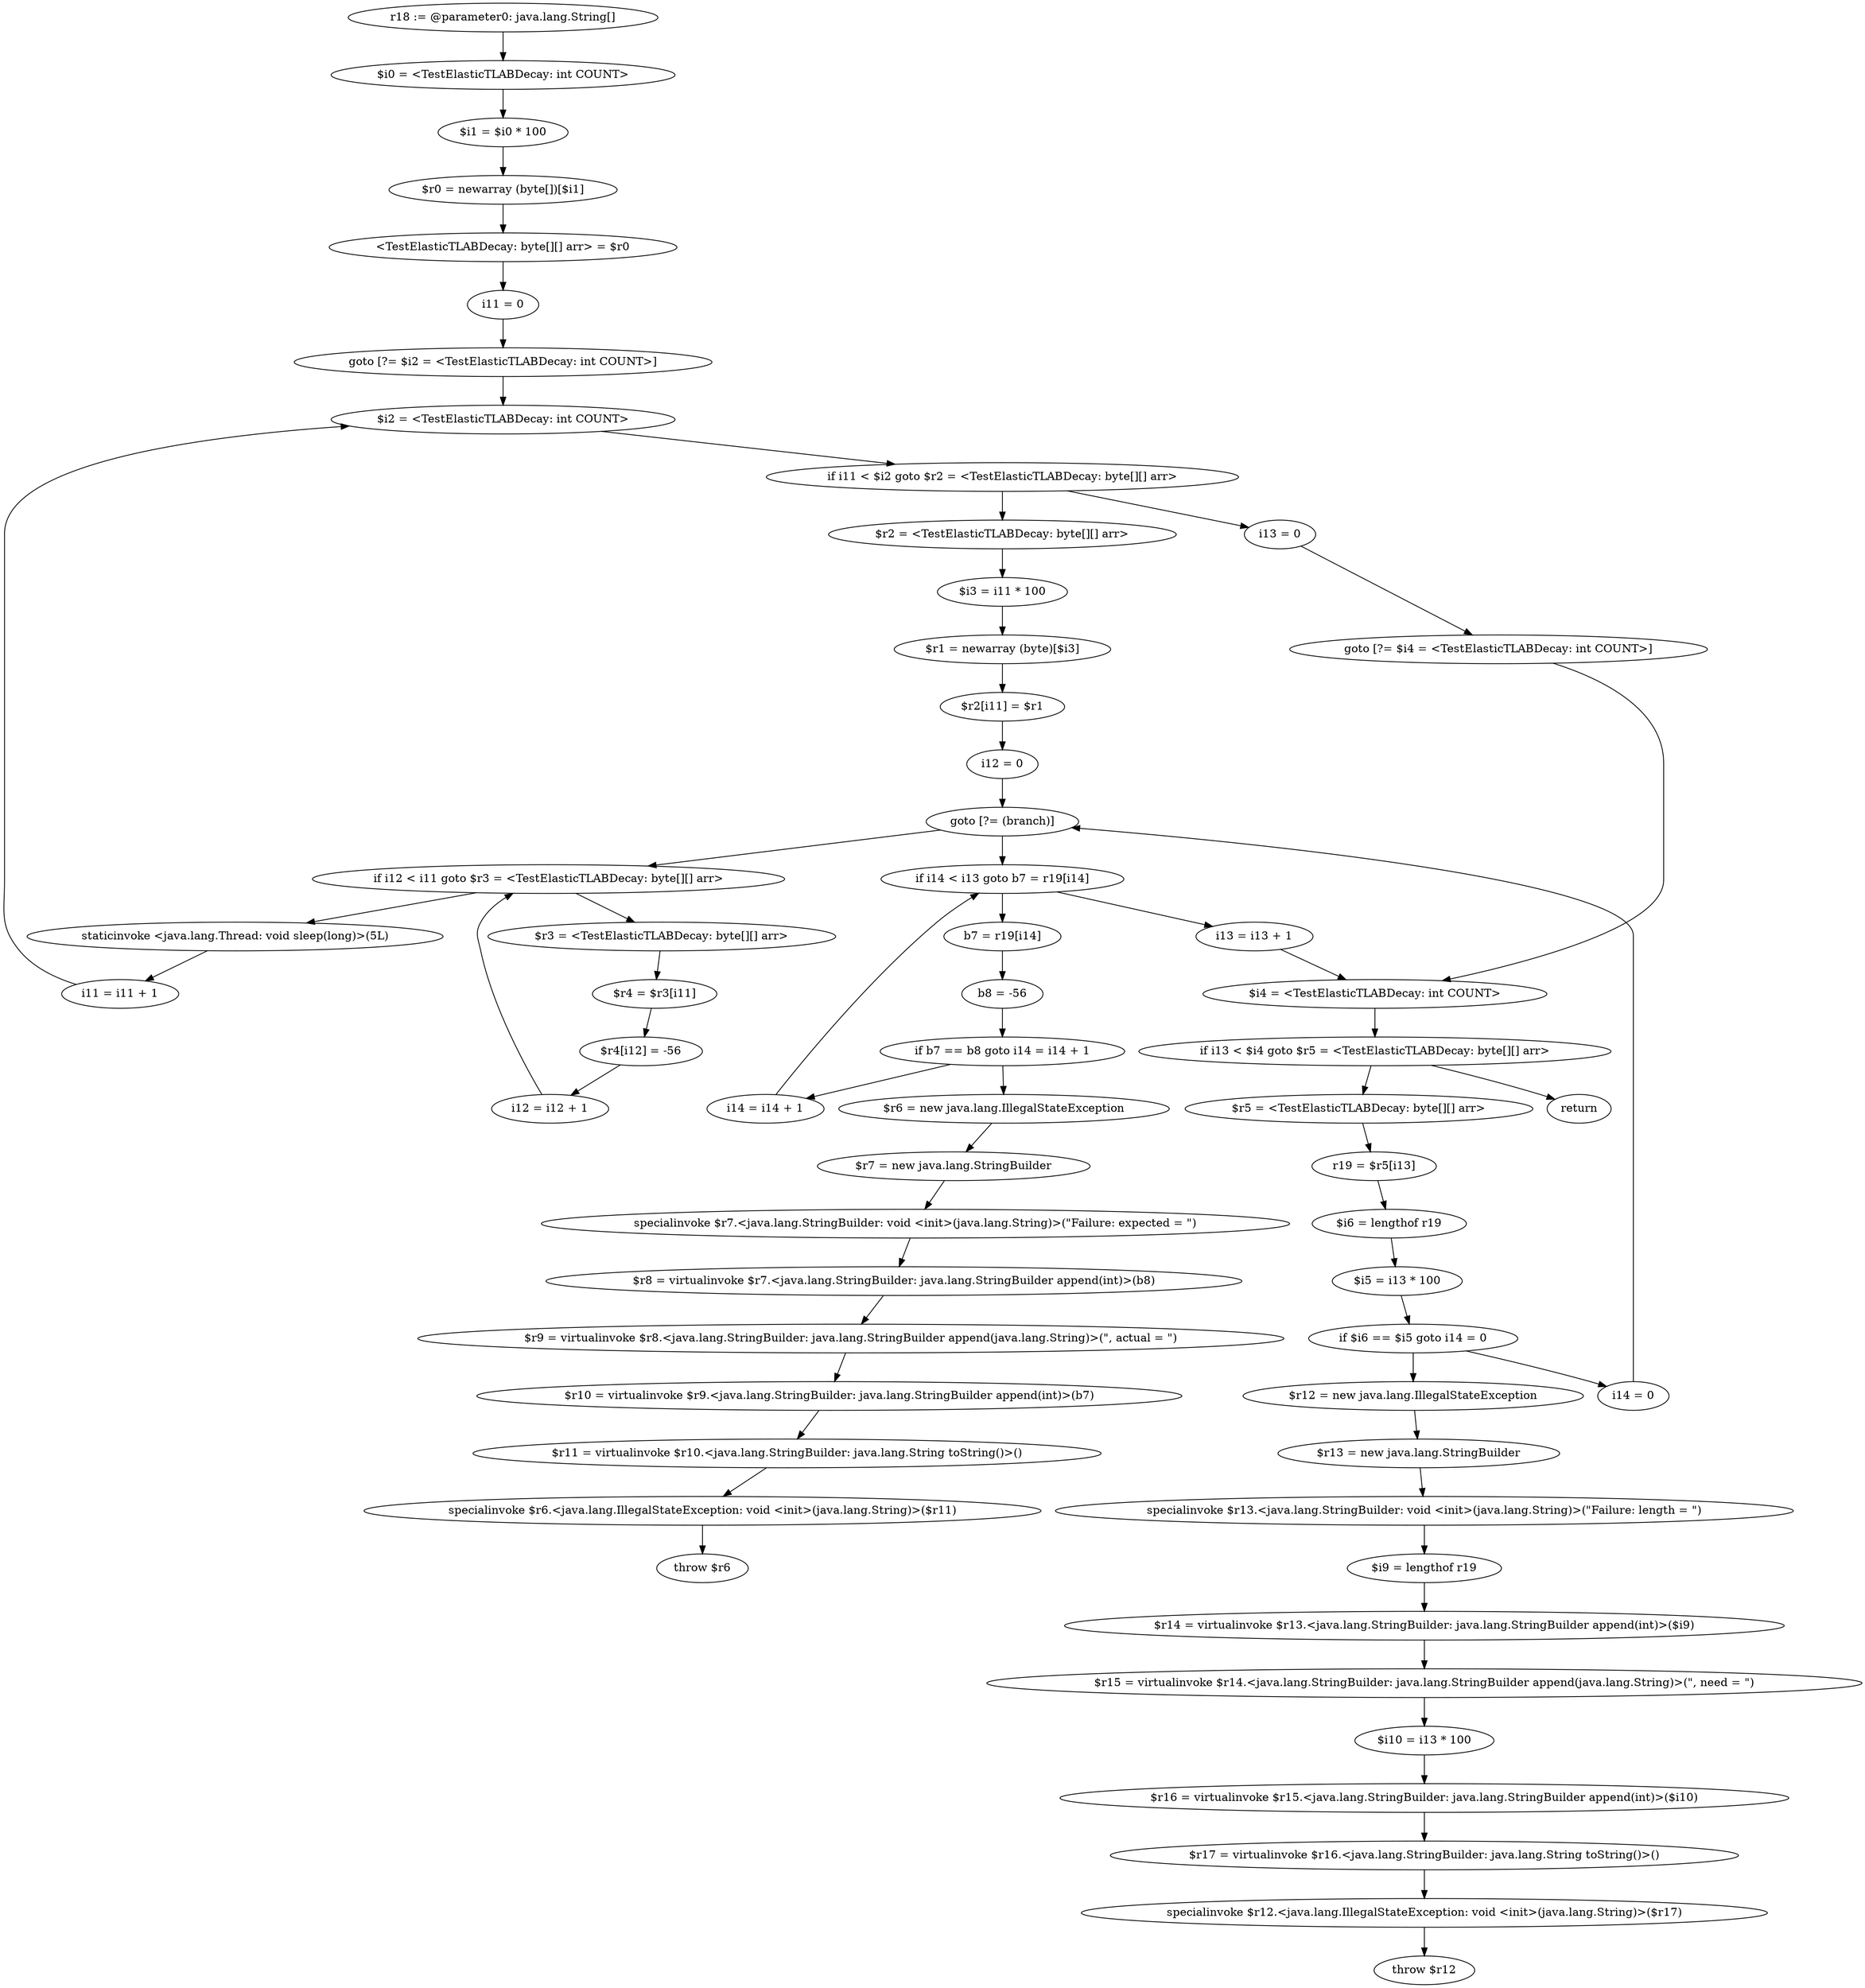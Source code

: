 digraph "unitGraph" {
    "r18 := @parameter0: java.lang.String[]"
    "$i0 = <TestElasticTLABDecay: int COUNT>"
    "$i1 = $i0 * 100"
    "$r0 = newarray (byte[])[$i1]"
    "<TestElasticTLABDecay: byte[][] arr> = $r0"
    "i11 = 0"
    "goto [?= $i2 = <TestElasticTLABDecay: int COUNT>]"
    "$r2 = <TestElasticTLABDecay: byte[][] arr>"
    "$i3 = i11 * 100"
    "$r1 = newarray (byte)[$i3]"
    "$r2[i11] = $r1"
    "i12 = 0"
    "goto [?= (branch)]"
    "$r3 = <TestElasticTLABDecay: byte[][] arr>"
    "$r4 = $r3[i11]"
    "$r4[i12] = -56"
    "i12 = i12 + 1"
    "if i12 < i11 goto $r3 = <TestElasticTLABDecay: byte[][] arr>"
    "staticinvoke <java.lang.Thread: void sleep(long)>(5L)"
    "i11 = i11 + 1"
    "$i2 = <TestElasticTLABDecay: int COUNT>"
    "if i11 < $i2 goto $r2 = <TestElasticTLABDecay: byte[][] arr>"
    "i13 = 0"
    "goto [?= $i4 = <TestElasticTLABDecay: int COUNT>]"
    "$r5 = <TestElasticTLABDecay: byte[][] arr>"
    "r19 = $r5[i13]"
    "$i6 = lengthof r19"
    "$i5 = i13 * 100"
    "if $i6 == $i5 goto i14 = 0"
    "$r12 = new java.lang.IllegalStateException"
    "$r13 = new java.lang.StringBuilder"
    "specialinvoke $r13.<java.lang.StringBuilder: void <init>(java.lang.String)>(\"Failure: length = \")"
    "$i9 = lengthof r19"
    "$r14 = virtualinvoke $r13.<java.lang.StringBuilder: java.lang.StringBuilder append(int)>($i9)"
    "$r15 = virtualinvoke $r14.<java.lang.StringBuilder: java.lang.StringBuilder append(java.lang.String)>(\", need = \")"
    "$i10 = i13 * 100"
    "$r16 = virtualinvoke $r15.<java.lang.StringBuilder: java.lang.StringBuilder append(int)>($i10)"
    "$r17 = virtualinvoke $r16.<java.lang.StringBuilder: java.lang.String toString()>()"
    "specialinvoke $r12.<java.lang.IllegalStateException: void <init>(java.lang.String)>($r17)"
    "throw $r12"
    "i14 = 0"
    "b7 = r19[i14]"
    "b8 = -56"
    "if b7 == b8 goto i14 = i14 + 1"
    "$r6 = new java.lang.IllegalStateException"
    "$r7 = new java.lang.StringBuilder"
    "specialinvoke $r7.<java.lang.StringBuilder: void <init>(java.lang.String)>(\"Failure: expected = \")"
    "$r8 = virtualinvoke $r7.<java.lang.StringBuilder: java.lang.StringBuilder append(int)>(b8)"
    "$r9 = virtualinvoke $r8.<java.lang.StringBuilder: java.lang.StringBuilder append(java.lang.String)>(\", actual = \")"
    "$r10 = virtualinvoke $r9.<java.lang.StringBuilder: java.lang.StringBuilder append(int)>(b7)"
    "$r11 = virtualinvoke $r10.<java.lang.StringBuilder: java.lang.String toString()>()"
    "specialinvoke $r6.<java.lang.IllegalStateException: void <init>(java.lang.String)>($r11)"
    "throw $r6"
    "i14 = i14 + 1"
    "if i14 < i13 goto b7 = r19[i14]"
    "i13 = i13 + 1"
    "$i4 = <TestElasticTLABDecay: int COUNT>"
    "if i13 < $i4 goto $r5 = <TestElasticTLABDecay: byte[][] arr>"
    "return"
    "r18 := @parameter0: java.lang.String[]"->"$i0 = <TestElasticTLABDecay: int COUNT>";
    "$i0 = <TestElasticTLABDecay: int COUNT>"->"$i1 = $i0 * 100";
    "$i1 = $i0 * 100"->"$r0 = newarray (byte[])[$i1]";
    "$r0 = newarray (byte[])[$i1]"->"<TestElasticTLABDecay: byte[][] arr> = $r0";
    "<TestElasticTLABDecay: byte[][] arr> = $r0"->"i11 = 0";
    "i11 = 0"->"goto [?= $i2 = <TestElasticTLABDecay: int COUNT>]";
    "goto [?= $i2 = <TestElasticTLABDecay: int COUNT>]"->"$i2 = <TestElasticTLABDecay: int COUNT>";
    "$r2 = <TestElasticTLABDecay: byte[][] arr>"->"$i3 = i11 * 100";
    "$i3 = i11 * 100"->"$r1 = newarray (byte)[$i3]";
    "$r1 = newarray (byte)[$i3]"->"$r2[i11] = $r1";
    "$r2[i11] = $r1"->"i12 = 0";
    "i12 = 0"->"goto [?= (branch)]";
    "goto [?= (branch)]"->"if i12 < i11 goto $r3 = <TestElasticTLABDecay: byte[][] arr>";
    "$r3 = <TestElasticTLABDecay: byte[][] arr>"->"$r4 = $r3[i11]";
    "$r4 = $r3[i11]"->"$r4[i12] = -56";
    "$r4[i12] = -56"->"i12 = i12 + 1";
    "i12 = i12 + 1"->"if i12 < i11 goto $r3 = <TestElasticTLABDecay: byte[][] arr>";
    "if i12 < i11 goto $r3 = <TestElasticTLABDecay: byte[][] arr>"->"staticinvoke <java.lang.Thread: void sleep(long)>(5L)";
    "if i12 < i11 goto $r3 = <TestElasticTLABDecay: byte[][] arr>"->"$r3 = <TestElasticTLABDecay: byte[][] arr>";
    "staticinvoke <java.lang.Thread: void sleep(long)>(5L)"->"i11 = i11 + 1";
    "i11 = i11 + 1"->"$i2 = <TestElasticTLABDecay: int COUNT>";
    "$i2 = <TestElasticTLABDecay: int COUNT>"->"if i11 < $i2 goto $r2 = <TestElasticTLABDecay: byte[][] arr>";
    "if i11 < $i2 goto $r2 = <TestElasticTLABDecay: byte[][] arr>"->"i13 = 0";
    "if i11 < $i2 goto $r2 = <TestElasticTLABDecay: byte[][] arr>"->"$r2 = <TestElasticTLABDecay: byte[][] arr>";
    "i13 = 0"->"goto [?= $i4 = <TestElasticTLABDecay: int COUNT>]";
    "goto [?= $i4 = <TestElasticTLABDecay: int COUNT>]"->"$i4 = <TestElasticTLABDecay: int COUNT>";
    "$r5 = <TestElasticTLABDecay: byte[][] arr>"->"r19 = $r5[i13]";
    "r19 = $r5[i13]"->"$i6 = lengthof r19";
    "$i6 = lengthof r19"->"$i5 = i13 * 100";
    "$i5 = i13 * 100"->"if $i6 == $i5 goto i14 = 0";
    "if $i6 == $i5 goto i14 = 0"->"$r12 = new java.lang.IllegalStateException";
    "if $i6 == $i5 goto i14 = 0"->"i14 = 0";
    "$r12 = new java.lang.IllegalStateException"->"$r13 = new java.lang.StringBuilder";
    "$r13 = new java.lang.StringBuilder"->"specialinvoke $r13.<java.lang.StringBuilder: void <init>(java.lang.String)>(\"Failure: length = \")";
    "specialinvoke $r13.<java.lang.StringBuilder: void <init>(java.lang.String)>(\"Failure: length = \")"->"$i9 = lengthof r19";
    "$i9 = lengthof r19"->"$r14 = virtualinvoke $r13.<java.lang.StringBuilder: java.lang.StringBuilder append(int)>($i9)";
    "$r14 = virtualinvoke $r13.<java.lang.StringBuilder: java.lang.StringBuilder append(int)>($i9)"->"$r15 = virtualinvoke $r14.<java.lang.StringBuilder: java.lang.StringBuilder append(java.lang.String)>(\", need = \")";
    "$r15 = virtualinvoke $r14.<java.lang.StringBuilder: java.lang.StringBuilder append(java.lang.String)>(\", need = \")"->"$i10 = i13 * 100";
    "$i10 = i13 * 100"->"$r16 = virtualinvoke $r15.<java.lang.StringBuilder: java.lang.StringBuilder append(int)>($i10)";
    "$r16 = virtualinvoke $r15.<java.lang.StringBuilder: java.lang.StringBuilder append(int)>($i10)"->"$r17 = virtualinvoke $r16.<java.lang.StringBuilder: java.lang.String toString()>()";
    "$r17 = virtualinvoke $r16.<java.lang.StringBuilder: java.lang.String toString()>()"->"specialinvoke $r12.<java.lang.IllegalStateException: void <init>(java.lang.String)>($r17)";
    "specialinvoke $r12.<java.lang.IllegalStateException: void <init>(java.lang.String)>($r17)"->"throw $r12";
    "i14 = 0"->"goto [?= (branch)]";
    "goto [?= (branch)]"->"if i14 < i13 goto b7 = r19[i14]";
    "b7 = r19[i14]"->"b8 = -56";
    "b8 = -56"->"if b7 == b8 goto i14 = i14 + 1";
    "if b7 == b8 goto i14 = i14 + 1"->"$r6 = new java.lang.IllegalStateException";
    "if b7 == b8 goto i14 = i14 + 1"->"i14 = i14 + 1";
    "$r6 = new java.lang.IllegalStateException"->"$r7 = new java.lang.StringBuilder";
    "$r7 = new java.lang.StringBuilder"->"specialinvoke $r7.<java.lang.StringBuilder: void <init>(java.lang.String)>(\"Failure: expected = \")";
    "specialinvoke $r7.<java.lang.StringBuilder: void <init>(java.lang.String)>(\"Failure: expected = \")"->"$r8 = virtualinvoke $r7.<java.lang.StringBuilder: java.lang.StringBuilder append(int)>(b8)";
    "$r8 = virtualinvoke $r7.<java.lang.StringBuilder: java.lang.StringBuilder append(int)>(b8)"->"$r9 = virtualinvoke $r8.<java.lang.StringBuilder: java.lang.StringBuilder append(java.lang.String)>(\", actual = \")";
    "$r9 = virtualinvoke $r8.<java.lang.StringBuilder: java.lang.StringBuilder append(java.lang.String)>(\", actual = \")"->"$r10 = virtualinvoke $r9.<java.lang.StringBuilder: java.lang.StringBuilder append(int)>(b7)";
    "$r10 = virtualinvoke $r9.<java.lang.StringBuilder: java.lang.StringBuilder append(int)>(b7)"->"$r11 = virtualinvoke $r10.<java.lang.StringBuilder: java.lang.String toString()>()";
    "$r11 = virtualinvoke $r10.<java.lang.StringBuilder: java.lang.String toString()>()"->"specialinvoke $r6.<java.lang.IllegalStateException: void <init>(java.lang.String)>($r11)";
    "specialinvoke $r6.<java.lang.IllegalStateException: void <init>(java.lang.String)>($r11)"->"throw $r6";
    "i14 = i14 + 1"->"if i14 < i13 goto b7 = r19[i14]";
    "if i14 < i13 goto b7 = r19[i14]"->"i13 = i13 + 1";
    "if i14 < i13 goto b7 = r19[i14]"->"b7 = r19[i14]";
    "i13 = i13 + 1"->"$i4 = <TestElasticTLABDecay: int COUNT>";
    "$i4 = <TestElasticTLABDecay: int COUNT>"->"if i13 < $i4 goto $r5 = <TestElasticTLABDecay: byte[][] arr>";
    "if i13 < $i4 goto $r5 = <TestElasticTLABDecay: byte[][] arr>"->"return";
    "if i13 < $i4 goto $r5 = <TestElasticTLABDecay: byte[][] arr>"->"$r5 = <TestElasticTLABDecay: byte[][] arr>";
}
